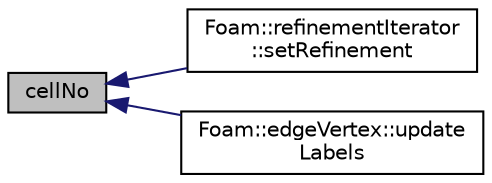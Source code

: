 digraph "cellNo"
{
  bgcolor="transparent";
  edge [fontname="Helvetica",fontsize="10",labelfontname="Helvetica",labelfontsize="10"];
  node [fontname="Helvetica",fontsize="10",shape=record];
  rankdir="LR";
  Node1 [label="cellNo",height=0.2,width=0.4,color="black", fillcolor="grey75", style="filled", fontcolor="black"];
  Node1 -> Node2 [dir="back",color="midnightblue",fontsize="10",style="solid",fontname="Helvetica"];
  Node2 [label="Foam::refinementIterator\l::setRefinement",height=0.2,width=0.4,color="black",URL="$a02113.html#afd8b2c75ae43c5073eece728f11ed02a",tooltip="Try to refine cells in given direction. Constructs intermediate. "];
  Node1 -> Node3 [dir="back",color="midnightblue",fontsize="10",style="solid",fontname="Helvetica"];
  Node3 [label="Foam::edgeVertex::update\lLabels",height=0.2,width=0.4,color="black",URL="$a00622.html#a77faed35c755a0d80c360a446fd4de3e",tooltip="Update refine list from map. Used to update cell/face labels. "];
}
